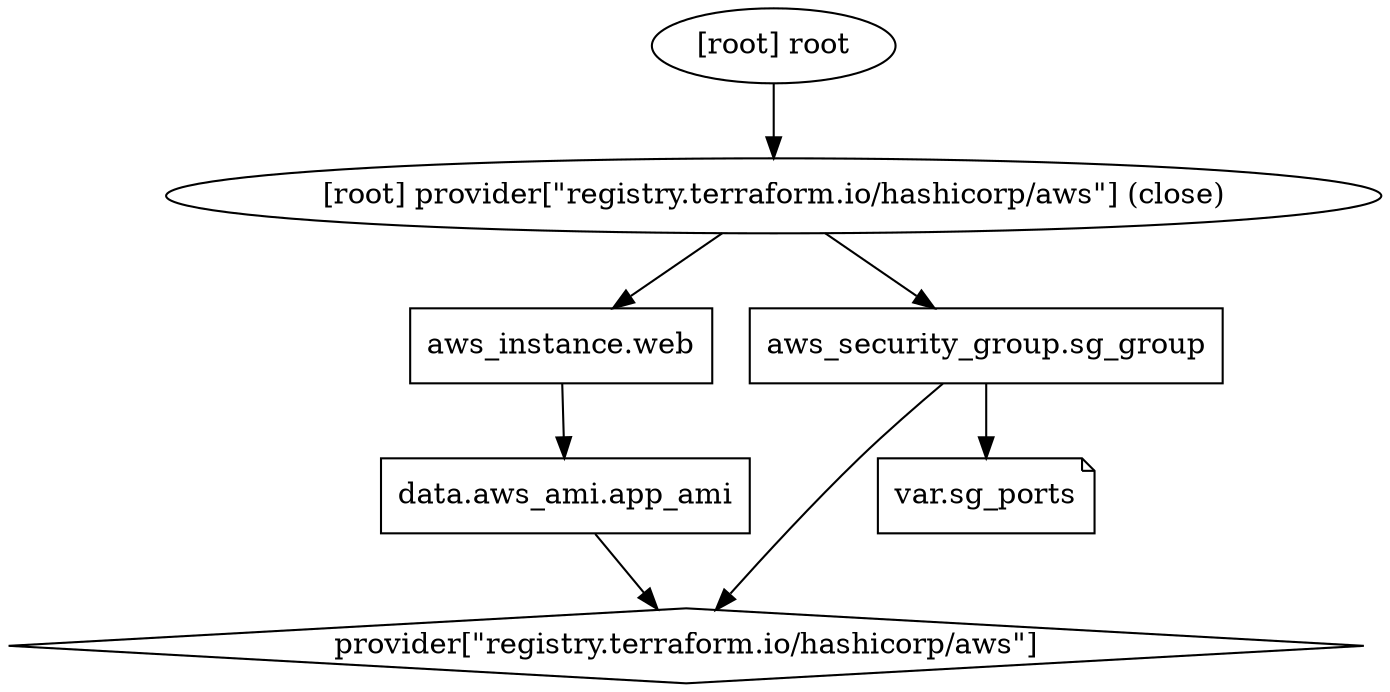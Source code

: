 digraph {
	compound = "true"
	newrank = "true"
	subgraph "root" {
		"[root] aws_instance.web (expand)" [label = "aws_instance.web", shape = "box"]
		"[root] aws_security_group.sg_group (expand)" [label = "aws_security_group.sg_group", shape = "box"]
		"[root] data.aws_ami.app_ami (expand)" [label = "data.aws_ami.app_ami", shape = "box"]
		"[root] provider[\"registry.terraform.io/hashicorp/aws\"]" [label = "provider[\"registry.terraform.io/hashicorp/aws\"]", shape = "diamond"]
		"[root] var.sg_ports" [label = "var.sg_ports", shape = "note"]
		"[root] aws_instance.web (expand)" -> "[root] data.aws_ami.app_ami (expand)"
		"[root] aws_security_group.sg_group (expand)" -> "[root] provider[\"registry.terraform.io/hashicorp/aws\"]"
		"[root] aws_security_group.sg_group (expand)" -> "[root] var.sg_ports"
		"[root] data.aws_ami.app_ami (expand)" -> "[root] provider[\"registry.terraform.io/hashicorp/aws\"]"
		"[root] provider[\"registry.terraform.io/hashicorp/aws\"] (close)" -> "[root] aws_instance.web (expand)"
		"[root] provider[\"registry.terraform.io/hashicorp/aws\"] (close)" -> "[root] aws_security_group.sg_group (expand)"
		"[root] root" -> "[root] provider[\"registry.terraform.io/hashicorp/aws\"] (close)"
	}
}

